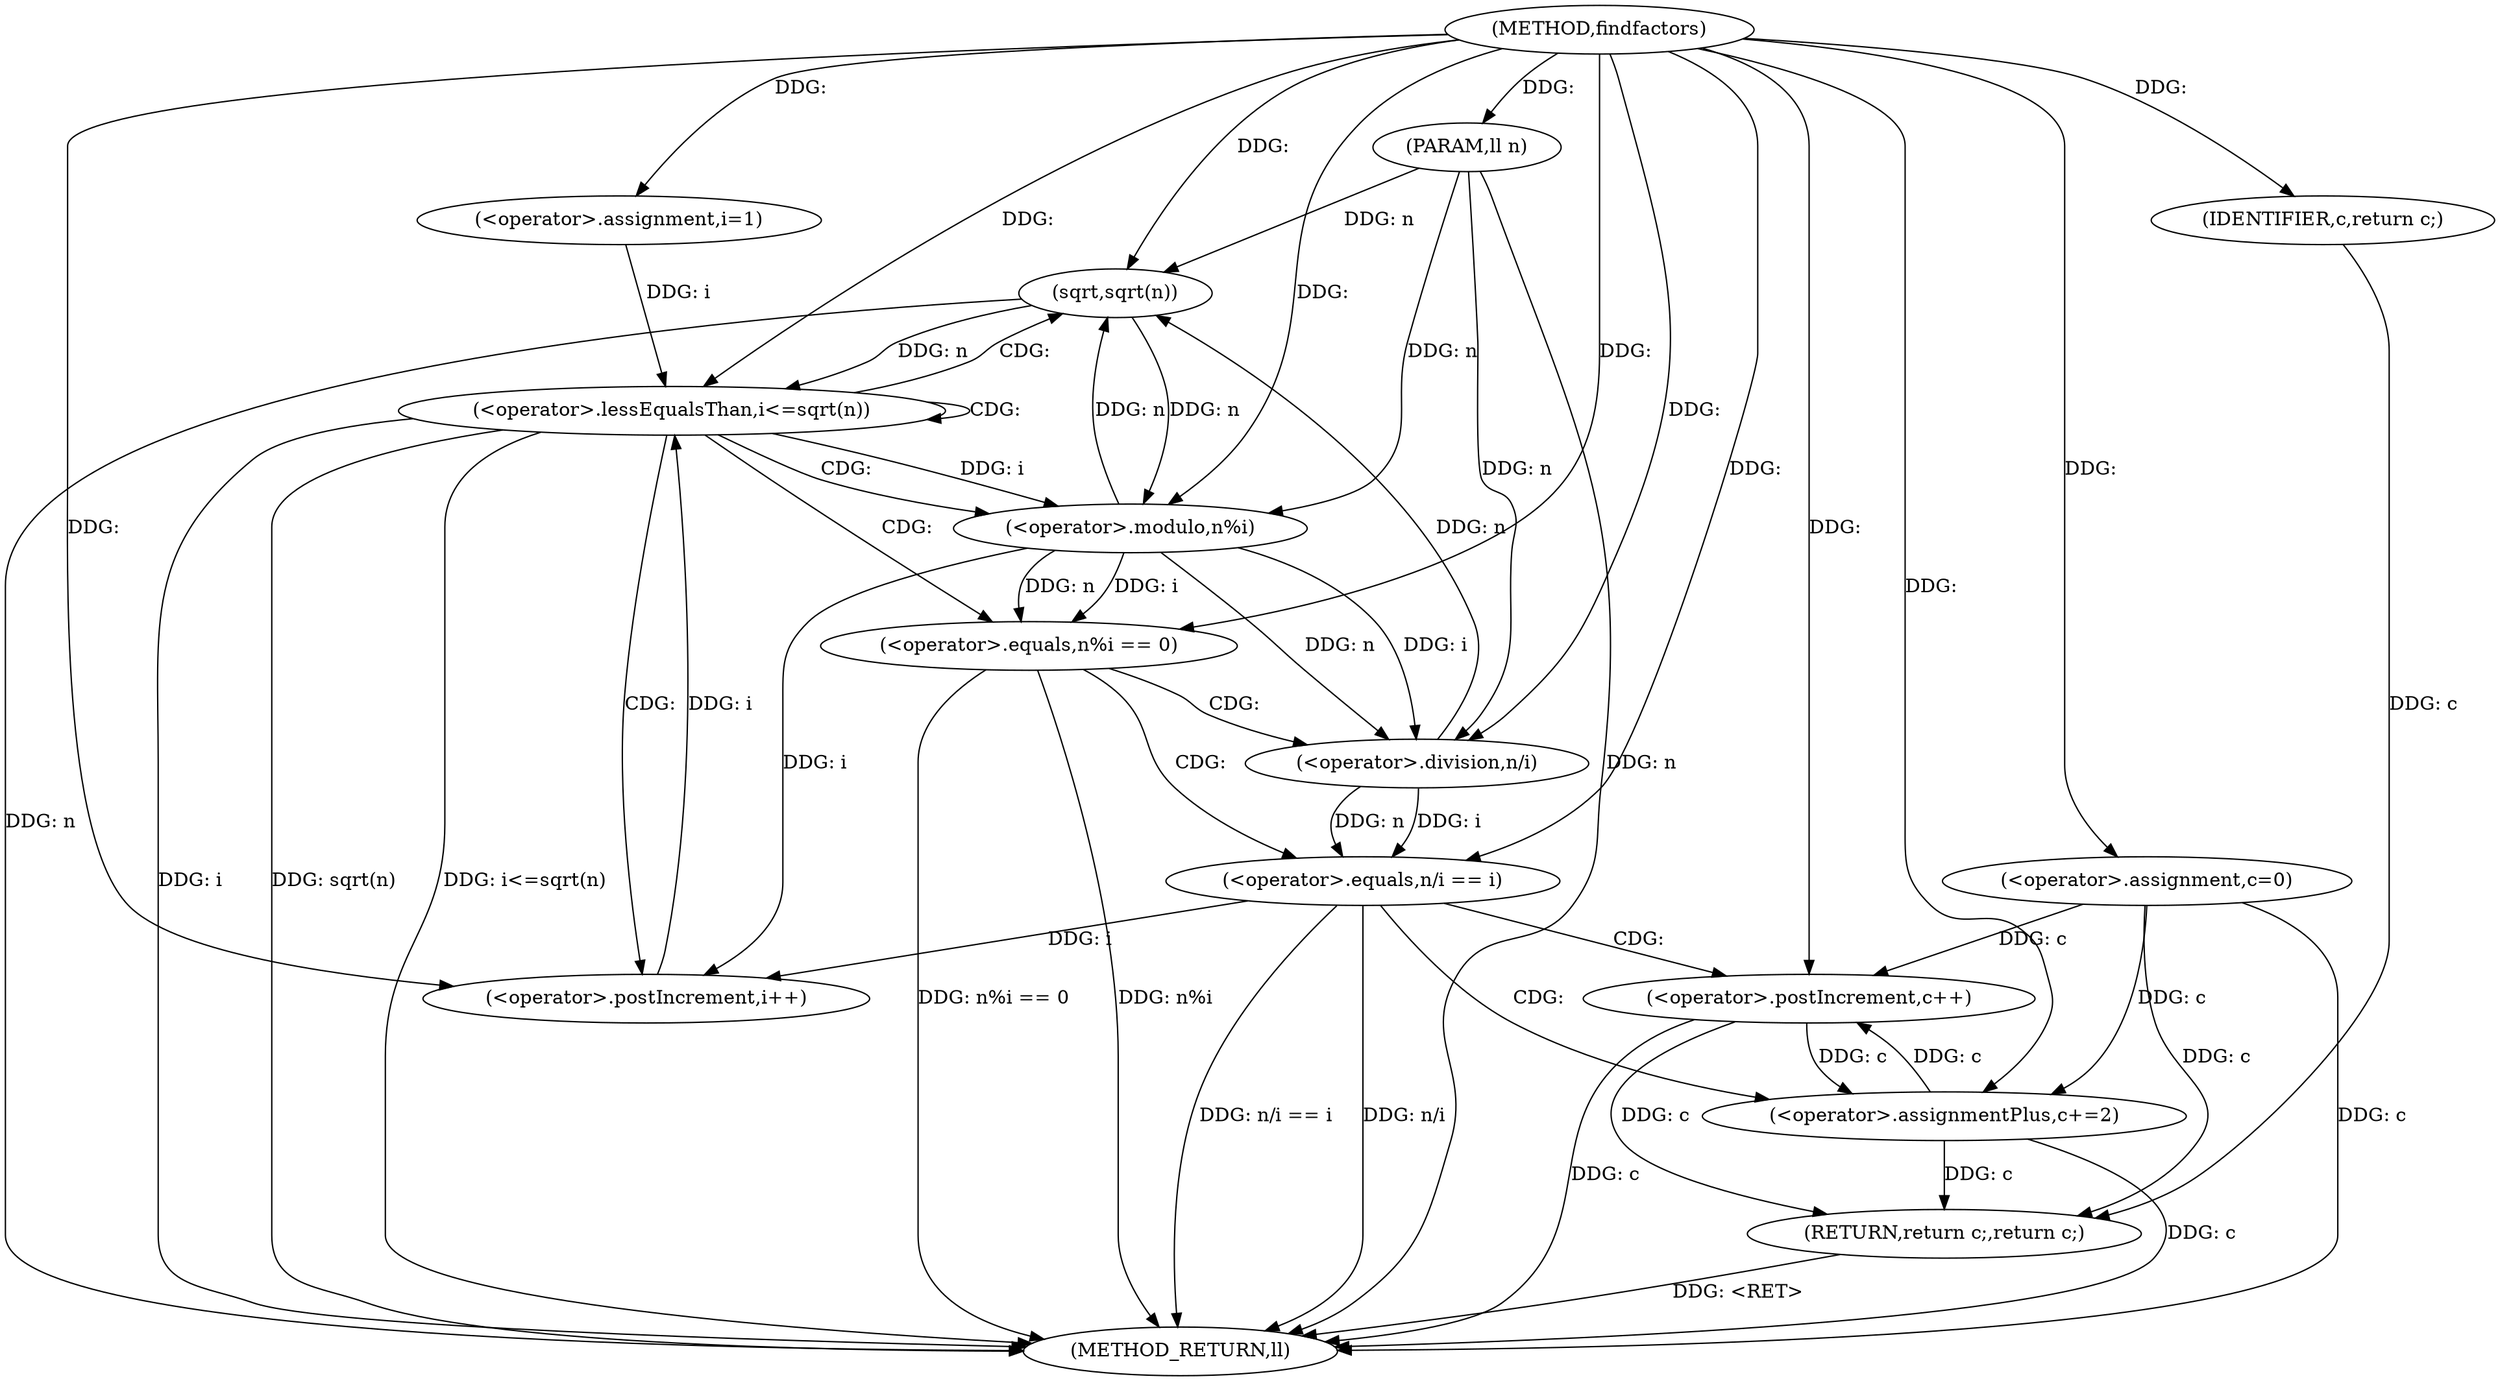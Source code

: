 digraph "findfactors" {  
"1000211" [label = "(METHOD,findfactors)" ]
"1000251" [label = "(METHOD_RETURN,ll)" ]
"1000212" [label = "(PARAM,ll n)" ]
"1000215" [label = "(<operator>.assignment,c=0)" ]
"1000249" [label = "(RETURN,return c;,return c;)" ]
"1000220" [label = "(<operator>.assignment,i=1)" ]
"1000223" [label = "(<operator>.lessEqualsThan,i<=sqrt(n))" ]
"1000227" [label = "(<operator>.postIncrement,i++)" ]
"1000250" [label = "(IDENTIFIER,c,return c;)" ]
"1000225" [label = "(sqrt,sqrt(n))" ]
"1000231" [label = "(<operator>.equals,n%i == 0)" ]
"1000232" [label = "(<operator>.modulo,n%i)" ]
"1000238" [label = "(<operator>.equals,n/i == i)" ]
"1000243" [label = "(<operator>.postIncrement,c++)" ]
"1000246" [label = "(<operator>.assignmentPlus,c+=2)" ]
"1000239" [label = "(<operator>.division,n/i)" ]
  "1000249" -> "1000251"  [ label = "DDG: <RET>"] 
  "1000212" -> "1000251"  [ label = "DDG: n"] 
  "1000215" -> "1000251"  [ label = "DDG: c"] 
  "1000223" -> "1000251"  [ label = "DDG: i"] 
  "1000225" -> "1000251"  [ label = "DDG: n"] 
  "1000223" -> "1000251"  [ label = "DDG: sqrt(n)"] 
  "1000223" -> "1000251"  [ label = "DDG: i<=sqrt(n)"] 
  "1000231" -> "1000251"  [ label = "DDG: n%i"] 
  "1000231" -> "1000251"  [ label = "DDG: n%i == 0"] 
  "1000238" -> "1000251"  [ label = "DDG: n/i"] 
  "1000238" -> "1000251"  [ label = "DDG: n/i == i"] 
  "1000246" -> "1000251"  [ label = "DDG: c"] 
  "1000243" -> "1000251"  [ label = "DDG: c"] 
  "1000211" -> "1000212"  [ label = "DDG: "] 
  "1000211" -> "1000215"  [ label = "DDG: "] 
  "1000250" -> "1000249"  [ label = "DDG: c"] 
  "1000215" -> "1000249"  [ label = "DDG: c"] 
  "1000246" -> "1000249"  [ label = "DDG: c"] 
  "1000243" -> "1000249"  [ label = "DDG: c"] 
  "1000211" -> "1000220"  [ label = "DDG: "] 
  "1000211" -> "1000250"  [ label = "DDG: "] 
  "1000220" -> "1000223"  [ label = "DDG: i"] 
  "1000227" -> "1000223"  [ label = "DDG: i"] 
  "1000211" -> "1000223"  [ label = "DDG: "] 
  "1000225" -> "1000223"  [ label = "DDG: n"] 
  "1000232" -> "1000227"  [ label = "DDG: i"] 
  "1000238" -> "1000227"  [ label = "DDG: i"] 
  "1000211" -> "1000227"  [ label = "DDG: "] 
  "1000232" -> "1000225"  [ label = "DDG: n"] 
  "1000239" -> "1000225"  [ label = "DDG: n"] 
  "1000212" -> "1000225"  [ label = "DDG: n"] 
  "1000211" -> "1000225"  [ label = "DDG: "] 
  "1000232" -> "1000231"  [ label = "DDG: i"] 
  "1000232" -> "1000231"  [ label = "DDG: n"] 
  "1000211" -> "1000231"  [ label = "DDG: "] 
  "1000225" -> "1000232"  [ label = "DDG: n"] 
  "1000212" -> "1000232"  [ label = "DDG: n"] 
  "1000211" -> "1000232"  [ label = "DDG: "] 
  "1000223" -> "1000232"  [ label = "DDG: i"] 
  "1000239" -> "1000238"  [ label = "DDG: i"] 
  "1000239" -> "1000238"  [ label = "DDG: n"] 
  "1000211" -> "1000238"  [ label = "DDG: "] 
  "1000215" -> "1000243"  [ label = "DDG: c"] 
  "1000246" -> "1000243"  [ label = "DDG: c"] 
  "1000211" -> "1000243"  [ label = "DDG: "] 
  "1000211" -> "1000246"  [ label = "DDG: "] 
  "1000232" -> "1000239"  [ label = "DDG: n"] 
  "1000212" -> "1000239"  [ label = "DDG: n"] 
  "1000211" -> "1000239"  [ label = "DDG: "] 
  "1000232" -> "1000239"  [ label = "DDG: i"] 
  "1000215" -> "1000246"  [ label = "DDG: c"] 
  "1000243" -> "1000246"  [ label = "DDG: c"] 
  "1000223" -> "1000231"  [ label = "CDG: "] 
  "1000223" -> "1000225"  [ label = "CDG: "] 
  "1000223" -> "1000227"  [ label = "CDG: "] 
  "1000223" -> "1000223"  [ label = "CDG: "] 
  "1000223" -> "1000232"  [ label = "CDG: "] 
  "1000231" -> "1000239"  [ label = "CDG: "] 
  "1000231" -> "1000238"  [ label = "CDG: "] 
  "1000238" -> "1000243"  [ label = "CDG: "] 
  "1000238" -> "1000246"  [ label = "CDG: "] 
}
